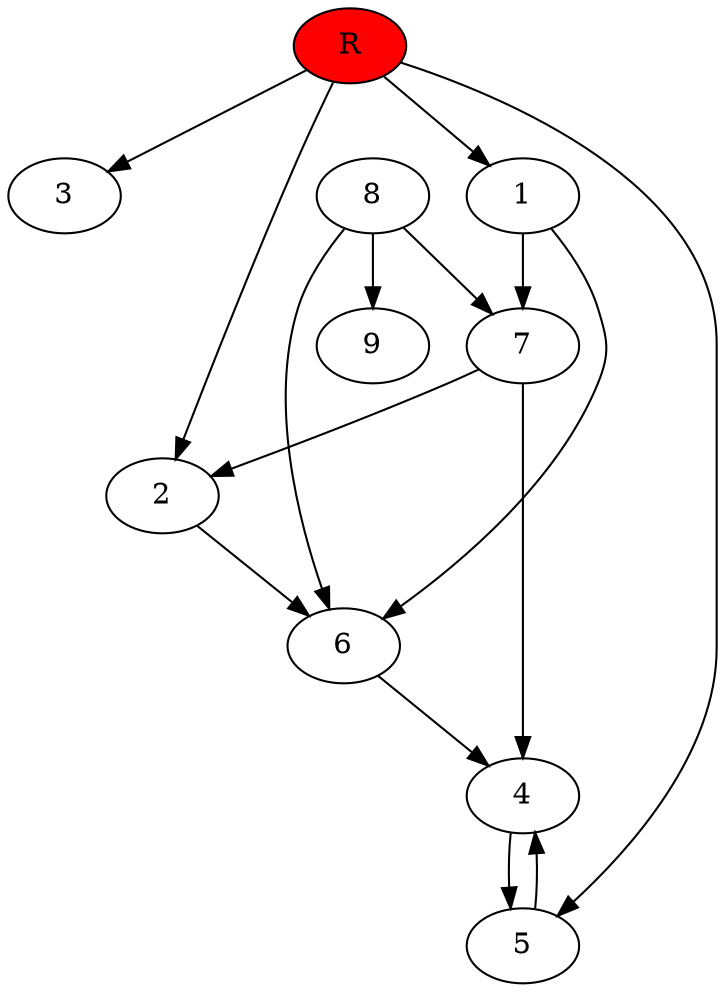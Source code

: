 digraph prb35089 {
	1
	2
	3
	4
	5
	6
	7
	8
	R [fillcolor="#ff0000" style=filled]
	1 -> 6
	1 -> 7
	2 -> 6
	4 -> 5
	5 -> 4
	6 -> 4
	7 -> 2
	7 -> 4
	8 -> 6
	8 -> 7
	8 -> 9
	R -> 1
	R -> 2
	R -> 3
	R -> 5
}
